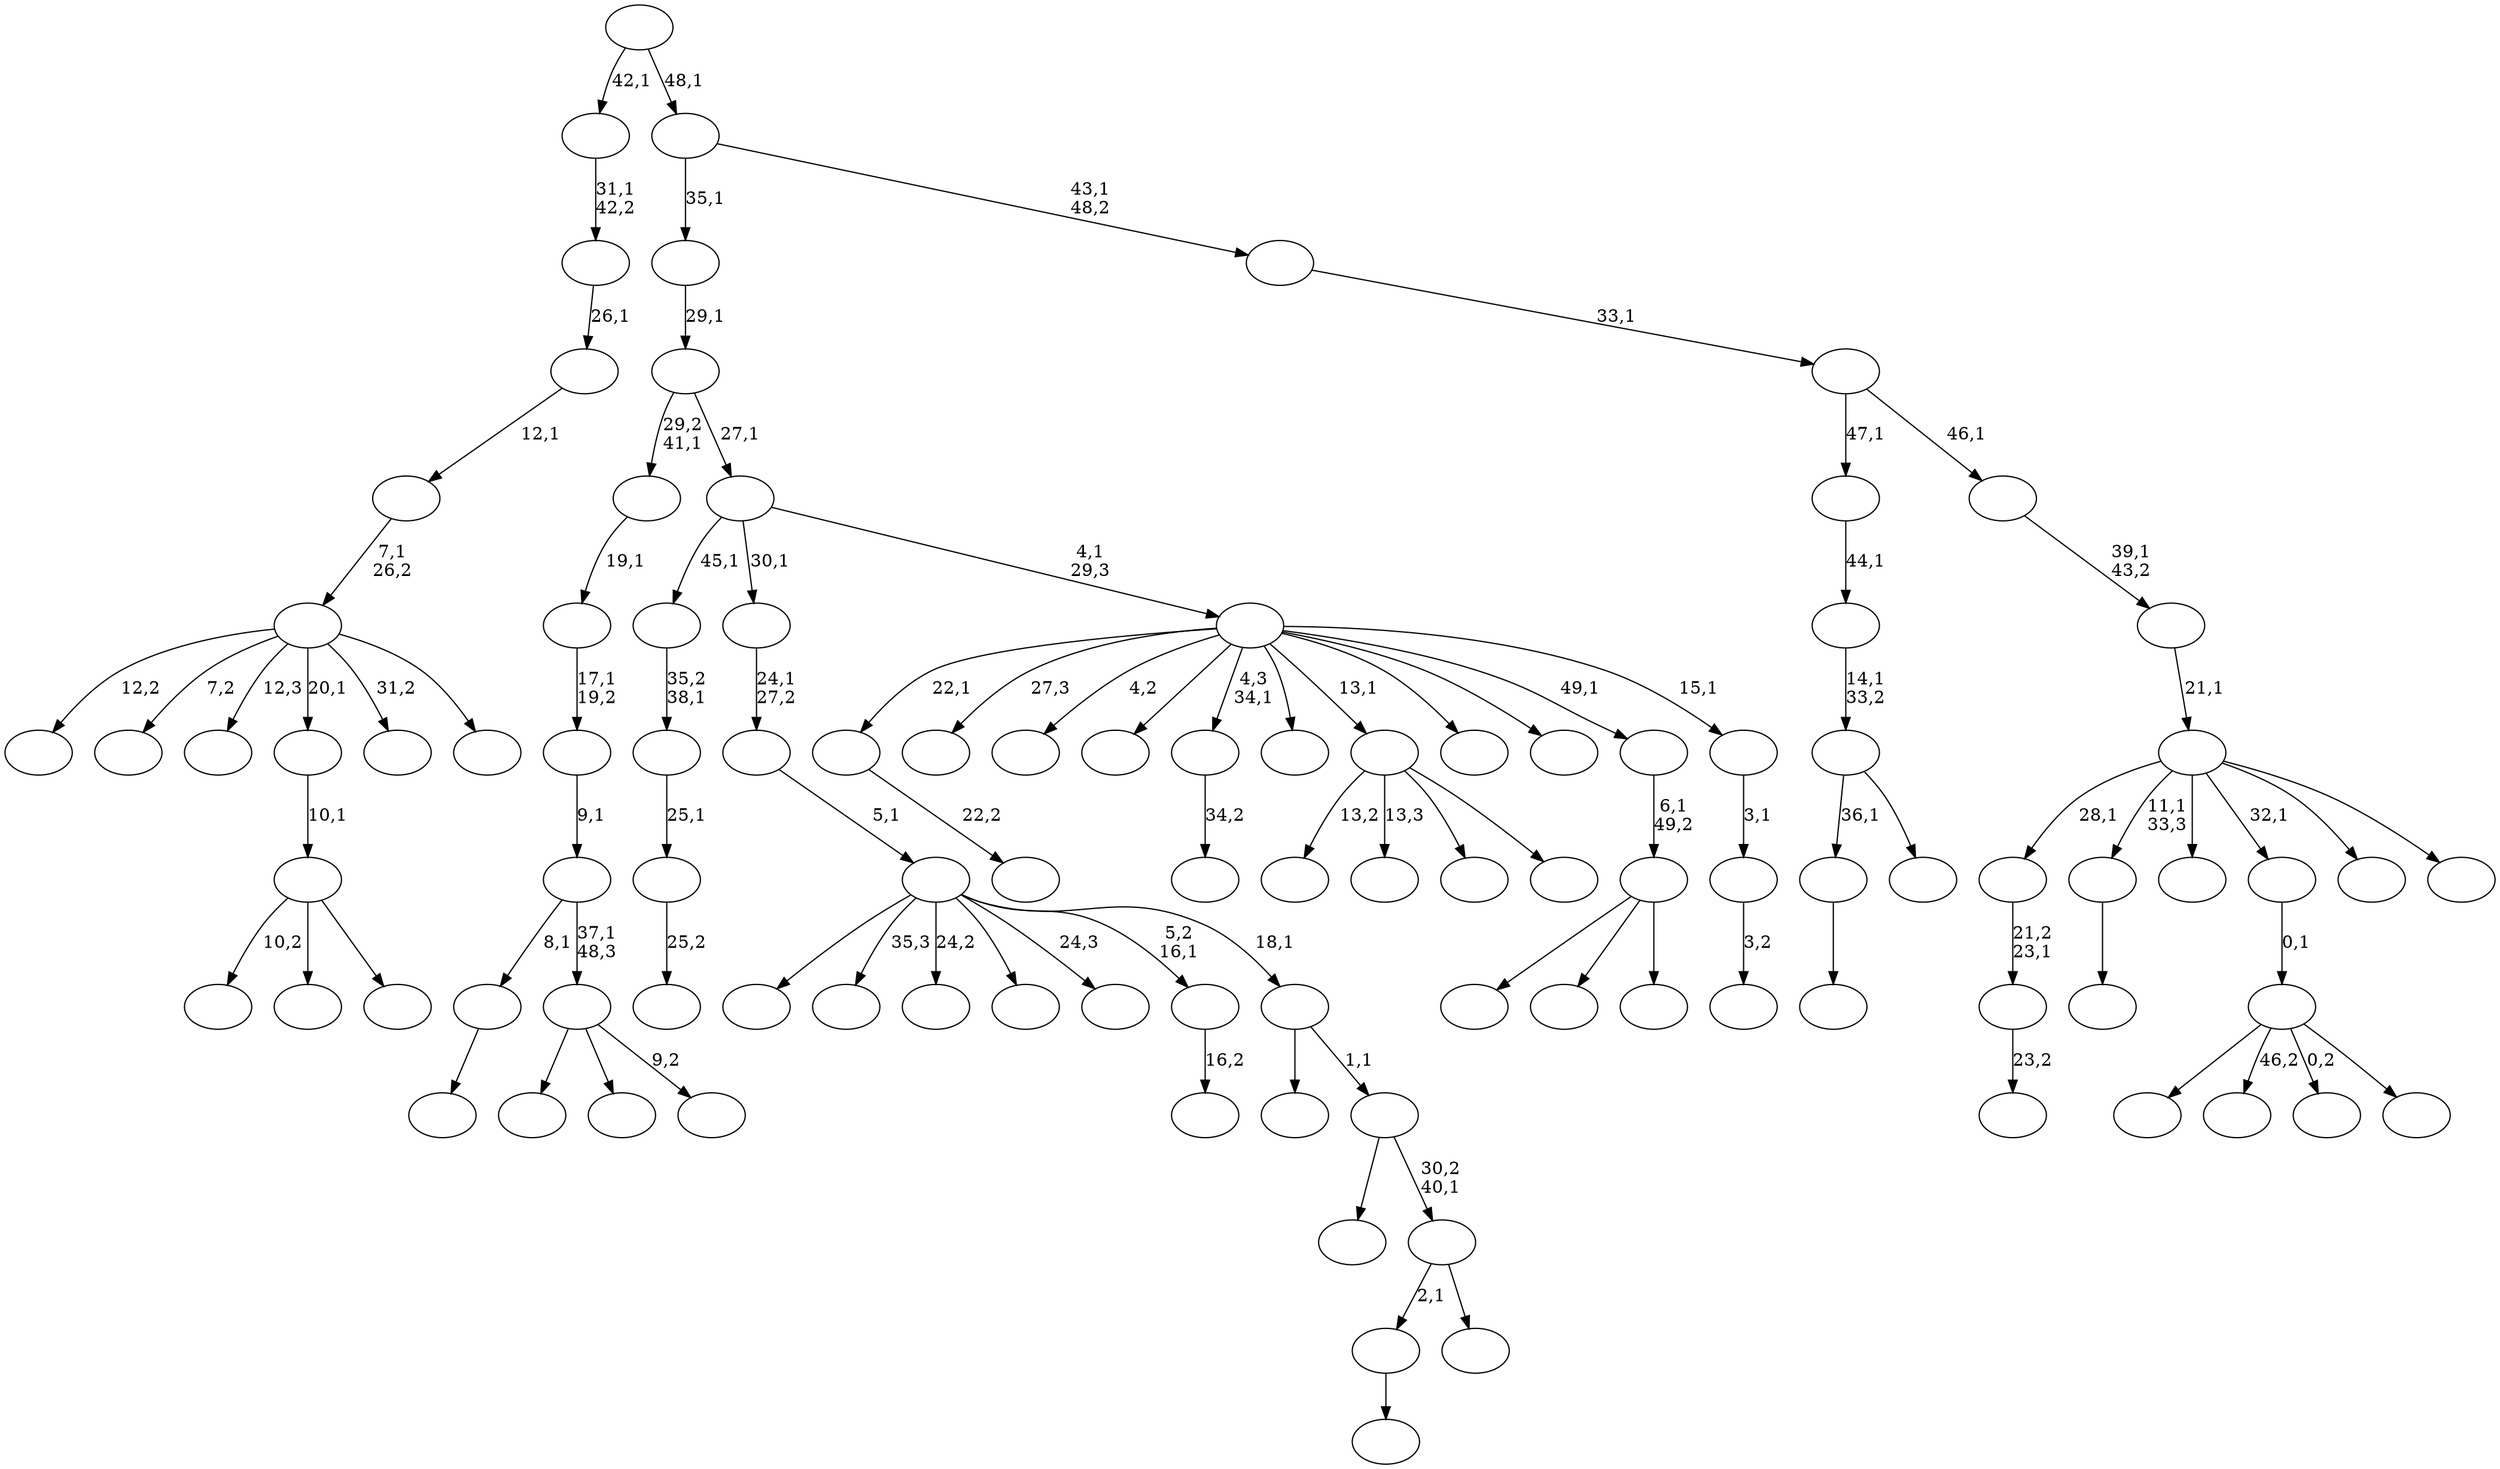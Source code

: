 digraph T {
	100 [label=""]
	99 [label=""]
	98 [label=""]
	97 [label=""]
	96 [label=""]
	95 [label=""]
	94 [label=""]
	93 [label=""]
	92 [label=""]
	91 [label=""]
	90 [label=""]
	89 [label=""]
	88 [label=""]
	87 [label=""]
	86 [label=""]
	85 [label=""]
	84 [label=""]
	83 [label=""]
	82 [label=""]
	81 [label=""]
	80 [label=""]
	79 [label=""]
	78 [label=""]
	77 [label=""]
	76 [label=""]
	75 [label=""]
	74 [label=""]
	73 [label=""]
	72 [label=""]
	71 [label=""]
	70 [label=""]
	69 [label=""]
	68 [label=""]
	67 [label=""]
	66 [label=""]
	65 [label=""]
	64 [label=""]
	63 [label=""]
	62 [label=""]
	61 [label=""]
	60 [label=""]
	59 [label=""]
	58 [label=""]
	57 [label=""]
	56 [label=""]
	55 [label=""]
	54 [label=""]
	53 [label=""]
	52 [label=""]
	51 [label=""]
	50 [label=""]
	49 [label=""]
	48 [label=""]
	47 [label=""]
	46 [label=""]
	45 [label=""]
	44 [label=""]
	43 [label=""]
	42 [label=""]
	41 [label=""]
	40 [label=""]
	39 [label=""]
	38 [label=""]
	37 [label=""]
	36 [label=""]
	35 [label=""]
	34 [label=""]
	33 [label=""]
	32 [label=""]
	31 [label=""]
	30 [label=""]
	29 [label=""]
	28 [label=""]
	27 [label=""]
	26 [label=""]
	25 [label=""]
	24 [label=""]
	23 [label=""]
	22 [label=""]
	21 [label=""]
	20 [label=""]
	19 [label=""]
	18 [label=""]
	17 [label=""]
	16 [label=""]
	15 [label=""]
	14 [label=""]
	13 [label=""]
	12 [label=""]
	11 [label=""]
	10 [label=""]
	9 [label=""]
	8 [label=""]
	7 [label=""]
	6 [label=""]
	5 [label=""]
	4 [label=""]
	3 [label=""]
	2 [label=""]
	1 [label=""]
	0 [label=""]
	94 -> 95 [label=""]
	92 -> 93 [label="22,2"]
	80 -> 81 [label="23,2"]
	79 -> 80 [label="21,2\n23,1"]
	76 -> 77 [label=""]
	73 -> 96 [label=""]
	73 -> 89 [label=""]
	73 -> 74 [label="9,2"]
	72 -> 94 [label="8,1"]
	72 -> 73 [label="37,1\n48,3"]
	71 -> 72 [label="9,1"]
	70 -> 71 [label="17,1\n19,2"]
	69 -> 70 [label="19,1"]
	65 -> 66 [label="25,2"]
	64 -> 65 [label="25,1"]
	63 -> 64 [label="35,2\n38,1"]
	61 -> 62 [label=""]
	59 -> 60 [label=""]
	56 -> 98 [label="10,2"]
	56 -> 85 [label=""]
	56 -> 57 [label=""]
	55 -> 56 [label="10,1"]
	53 -> 54 [label="34,2"]
	46 -> 100 [label=""]
	46 -> 97 [label="46,2"]
	46 -> 86 [label="0,2"]
	46 -> 47 [label=""]
	45 -> 46 [label="0,1"]
	43 -> 90 [label="13,2"]
	43 -> 84 [label="13,3"]
	43 -> 78 [label=""]
	43 -> 44 [label=""]
	37 -> 59 [label="36,1"]
	37 -> 38 [label=""]
	36 -> 37 [label="14,1\n33,2"]
	35 -> 36 [label="44,1"]
	32 -> 83 [label=""]
	32 -> 50 [label=""]
	32 -> 33 [label=""]
	31 -> 32 [label="6,1\n49,2"]
	28 -> 29 [label="16,2"]
	26 -> 61 [label="2,1"]
	26 -> 27 [label=""]
	25 -> 41 [label=""]
	25 -> 26 [label="30,2\n40,1"]
	24 -> 99 [label=""]
	24 -> 25 [label="1,1"]
	23 -> 91 [label=""]
	23 -> 51 [label="35,3"]
	23 -> 49 [label="24,2"]
	23 -> 48 [label=""]
	23 -> 30 [label="24,3"]
	23 -> 28 [label="5,2\n16,1"]
	23 -> 24 [label="18,1"]
	22 -> 23 [label="5,1"]
	21 -> 22 [label="24,1\n27,2"]
	19 -> 20 [label="3,2"]
	18 -> 19 [label="3,1"]
	17 -> 92 [label="22,1"]
	17 -> 88 [label="27,3"]
	17 -> 82 [label="4,2"]
	17 -> 67 [label=""]
	17 -> 53 [label="4,3\n34,1"]
	17 -> 52 [label=""]
	17 -> 43 [label="13,1"]
	17 -> 42 [label=""]
	17 -> 40 [label=""]
	17 -> 31 [label="49,1"]
	17 -> 18 [label="15,1"]
	16 -> 63 [label="45,1"]
	16 -> 21 [label="30,1"]
	16 -> 17 [label="4,1\n29,3"]
	15 -> 69 [label="29,2\n41,1"]
	15 -> 16 [label="27,1"]
	14 -> 15 [label="29,1"]
	12 -> 87 [label="12,2"]
	12 -> 75 [label="7,2"]
	12 -> 68 [label="12,3"]
	12 -> 55 [label="20,1"]
	12 -> 39 [label="31,2"]
	12 -> 13 [label=""]
	11 -> 12 [label="7,1\n26,2"]
	10 -> 11 [label="12,1"]
	9 -> 10 [label="26,1"]
	8 -> 9 [label="31,1\n42,2"]
	6 -> 79 [label="28,1"]
	6 -> 76 [label="11,1\n33,3"]
	6 -> 58 [label=""]
	6 -> 45 [label="32,1"]
	6 -> 34 [label=""]
	6 -> 7 [label=""]
	5 -> 6 [label="21,1"]
	4 -> 5 [label="39,1\n43,2"]
	3 -> 35 [label="47,1"]
	3 -> 4 [label="46,1"]
	2 -> 3 [label="33,1"]
	1 -> 14 [label="35,1"]
	1 -> 2 [label="43,1\n48,2"]
	0 -> 8 [label="42,1"]
	0 -> 1 [label="48,1"]
}
